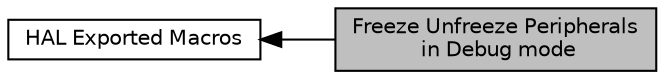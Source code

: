 digraph "Freeze Unfreeze Peripherals in Debug mode"
{
  edge [fontname="Helvetica",fontsize="10",labelfontname="Helvetica",labelfontsize="10"];
  node [fontname="Helvetica",fontsize="10",shape=box];
  rankdir=LR;
  Node1 [label="Freeze Unfreeze Peripherals\l in Debug mode",height=0.2,width=0.4,color="black", fillcolor="grey75", style="filled", fontcolor="black",tooltip="Freeze/Unfreeze Peripherals in Debug mode Note: On devices STM32F10xx8 and STM32F10xxB,..."];
  Node2 [label="HAL Exported Macros",height=0.2,width=0.4,color="black", fillcolor="white", style="filled",URL="$group___h_a_l___exported___macros.html",tooltip=" "];
  Node2->Node1 [shape=plaintext, dir="back", style="solid"];
}
